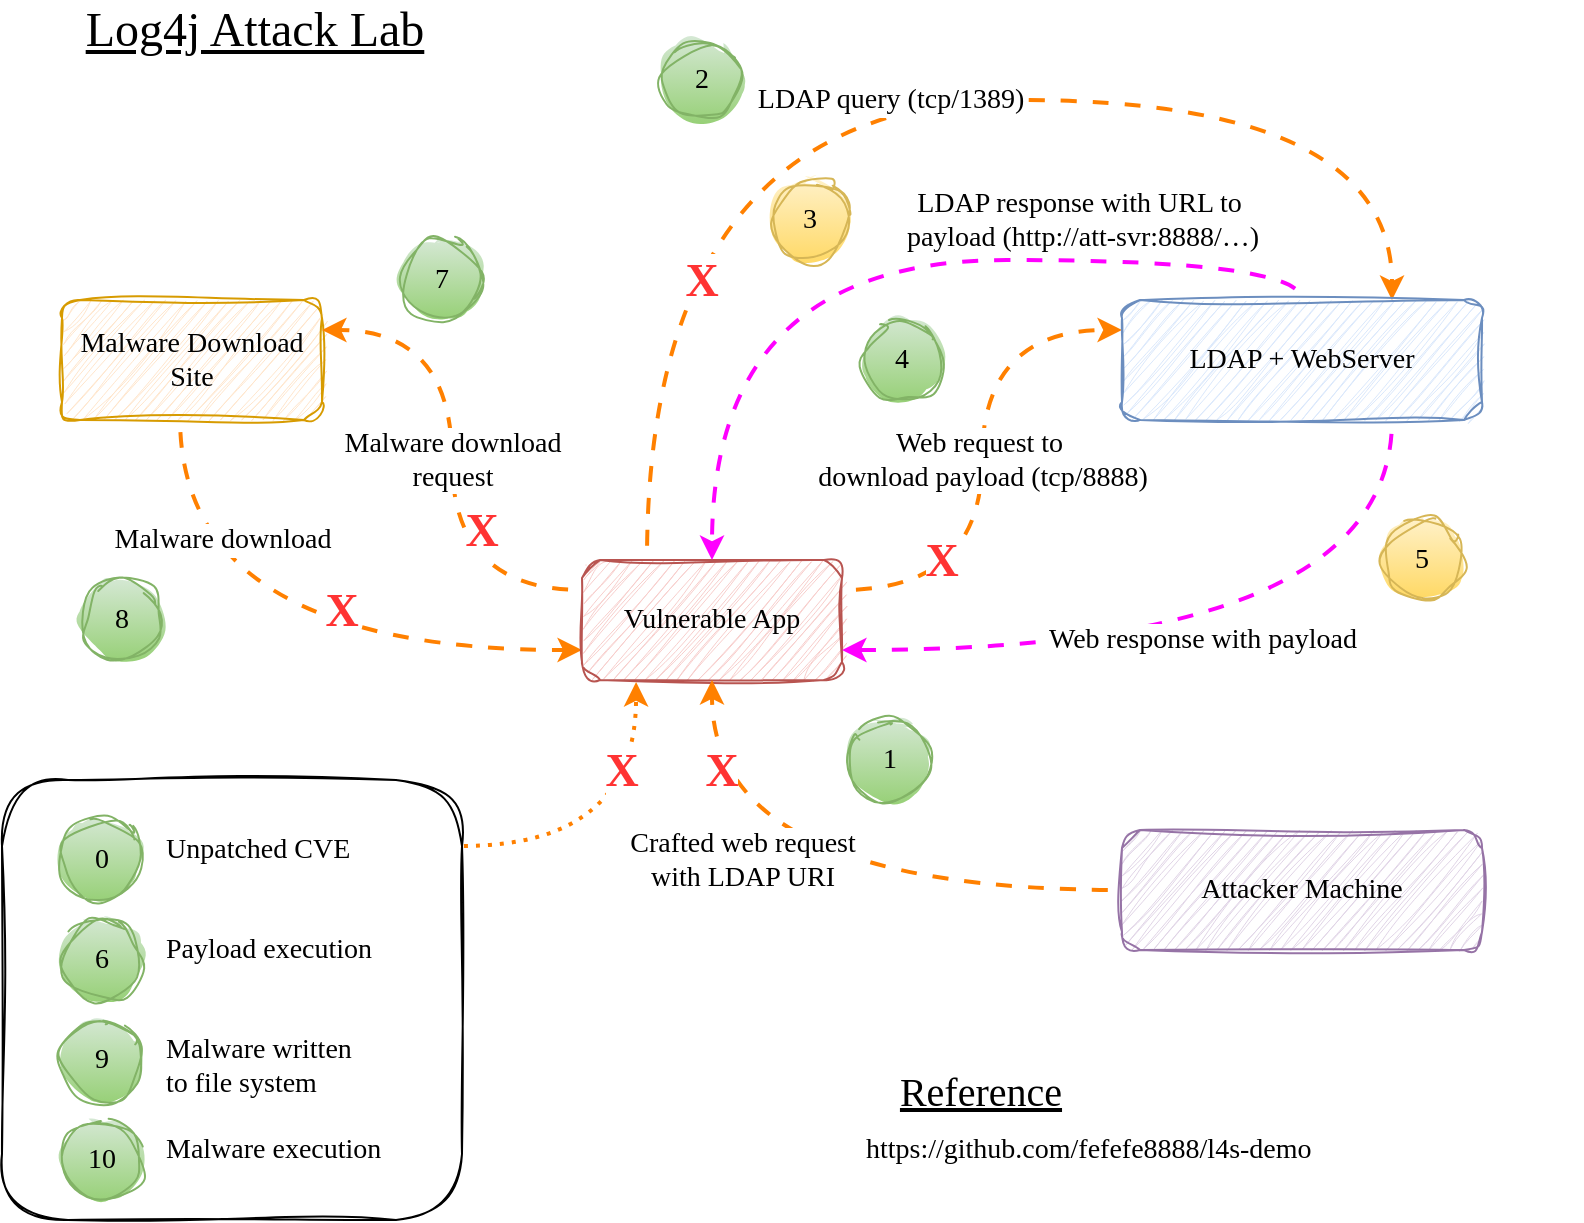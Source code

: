 <mxfile version="24.2.5" type="device" pages="2">
  <diagram name="Page-1" id="2vHV4gteYqO_gYE3zfdo">
    <mxGraphModel dx="1224" dy="868" grid="1" gridSize="10" guides="1" tooltips="1" connect="1" arrows="1" fold="1" page="1" pageScale="1" pageWidth="827" pageHeight="1169" math="0" shadow="0">
      <root>
        <mxCell id="0" />
        <mxCell id="1" parent="0" />
        <mxCell id="FC4i53UhssU2qa4jWRAD-31" value="" style="rounded=1;whiteSpace=wrap;html=1;sketch=1;jiggle=2;curveFitting=1;strokeColor=default;align=center;verticalAlign=middle;fontFamily=Gloria Hallelujah;fontSource=https%3A%2F%2Ffonts.googleapis.com%2Fcss%3Ffamily%3DGloria%2BHallelujah;fontSize=14;fontColor=default;labelBackgroundColor=default;fillColor=default;" parent="1" vertex="1">
          <mxGeometry x="30" y="500" width="230" height="220" as="geometry" />
        </mxCell>
        <mxCell id="FC4i53UhssU2qa4jWRAD-20" value="Malware download" style="edgeStyle=orthogonalEdgeStyle;curved=1;rounded=0;orthogonalLoop=1;jettySize=auto;html=1;entryX=0;entryY=0.75;entryDx=0;entryDy=0;strokeColor=#FF8000;strokeWidth=2;align=center;verticalAlign=middle;fontFamily=Gloria Hallelujah;fontSource=https%3A%2F%2Ffonts.googleapis.com%2Fcss%3Ffamily%3DGloria%2BHallelujah;fontSize=14;fontColor=default;labelBackgroundColor=default;endArrow=classic;flowAnimation=1;exitX=0.454;exitY=0.983;exitDx=0;exitDy=0;exitPerimeter=0;" parent="1" source="FC4i53UhssU2qa4jWRAD-1" target="FC4i53UhssU2qa4jWRAD-2" edge="1">
          <mxGeometry x="-0.615" y="21" relative="1" as="geometry">
            <mxPoint as="offset" />
          </mxGeometry>
        </mxCell>
        <mxCell id="FC4i53UhssU2qa4jWRAD-1" value="Malware Download&lt;div&gt;Site&lt;/div&gt;" style="rounded=1;whiteSpace=wrap;html=1;sketch=1;curveFitting=1;jiggle=2;fontFamily=Gloria Hallelujah;fontSource=https%3A%2F%2Ffonts.googleapis.com%2Fcss%3Ffamily%3DGloria%2BHallelujah;fontSize=14;fillColor=#ffe6cc;strokeColor=#d79b00;" parent="1" vertex="1">
          <mxGeometry x="60" y="260" width="130" height="60" as="geometry" />
        </mxCell>
        <mxCell id="FC4i53UhssU2qa4jWRAD-7" value="LDAP query (tcp/1389)" style="edgeStyle=orthogonalEdgeStyle;curved=1;rounded=0;orthogonalLoop=1;jettySize=auto;html=1;entryX=0.75;entryY=0;entryDx=0;entryDy=0;strokeColor=#FF8000;strokeWidth=2;align=center;verticalAlign=middle;fontFamily=Gloria Hallelujah;fontSource=https%3A%2F%2Ffonts.googleapis.com%2Fcss%3Ffamily%3DGloria%2BHallelujah;fontSize=14;fontColor=default;labelBackgroundColor=default;endArrow=classic;flowAnimation=1;exitX=0.25;exitY=0;exitDx=0;exitDy=0;" parent="1" source="FC4i53UhssU2qa4jWRAD-2" target="FC4i53UhssU2qa4jWRAD-3" edge="1">
          <mxGeometry relative="1" as="geometry">
            <Array as="points">
              <mxPoint x="353" y="160" />
              <mxPoint x="725" y="160" />
            </Array>
          </mxGeometry>
        </mxCell>
        <mxCell id="FC4i53UhssU2qa4jWRAD-14" value="Web request to&amp;nbsp;&lt;div&gt;download payload (tcp/8888)&lt;/div&gt;" style="edgeStyle=orthogonalEdgeStyle;curved=1;rounded=0;orthogonalLoop=1;jettySize=auto;html=1;exitX=1;exitY=0.25;exitDx=0;exitDy=0;entryX=0;entryY=0.25;entryDx=0;entryDy=0;strokeColor=#FF8000;strokeWidth=2;align=center;verticalAlign=middle;fontFamily=Gloria Hallelujah;fontSource=https%3A%2F%2Ffonts.googleapis.com%2Fcss%3Ffamily%3DGloria%2BHallelujah;fontSize=14;fontColor=default;labelBackgroundColor=default;endArrow=classic;flowAnimation=1;" parent="1" source="FC4i53UhssU2qa4jWRAD-2" target="FC4i53UhssU2qa4jWRAD-3" edge="1">
          <mxGeometry relative="1" as="geometry" />
        </mxCell>
        <mxCell id="FC4i53UhssU2qa4jWRAD-18" value="Malware download&lt;div&gt;request&lt;/div&gt;" style="edgeStyle=orthogonalEdgeStyle;curved=1;rounded=0;orthogonalLoop=1;jettySize=auto;html=1;exitX=0;exitY=0.25;exitDx=0;exitDy=0;entryX=1;entryY=0.25;entryDx=0;entryDy=0;strokeColor=#FF8000;strokeWidth=2;align=center;verticalAlign=middle;fontFamily=Gloria Hallelujah;fontSource=https%3A%2F%2Ffonts.googleapis.com%2Fcss%3Ffamily%3DGloria%2BHallelujah;fontSize=14;fontColor=default;labelBackgroundColor=default;endArrow=classic;flowAnimation=1;" parent="1" source="FC4i53UhssU2qa4jWRAD-2" target="FC4i53UhssU2qa4jWRAD-1" edge="1">
          <mxGeometry relative="1" as="geometry" />
        </mxCell>
        <mxCell id="FC4i53UhssU2qa4jWRAD-2" value="Vulnerable App" style="rounded=1;whiteSpace=wrap;html=1;sketch=1;curveFitting=1;jiggle=2;fontFamily=Gloria Hallelujah;fontSource=https%3A%2F%2Ffonts.googleapis.com%2Fcss%3Ffamily%3DGloria%2BHallelujah;fontSize=14;fillColor=#f8cecc;strokeColor=#b85450;" parent="1" vertex="1">
          <mxGeometry x="320" y="390" width="130" height="60" as="geometry" />
        </mxCell>
        <mxCell id="FC4i53UhssU2qa4jWRAD-11" value="LDAP response with URL to&amp;nbsp;&lt;div&gt;payload (http://att-svr:8888/…)&lt;/div&gt;" style="edgeStyle=orthogonalEdgeStyle;curved=1;rounded=0;orthogonalLoop=1;jettySize=auto;html=1;exitX=0.5;exitY=0;exitDx=0;exitDy=0;entryX=0.5;entryY=0;entryDx=0;entryDy=0;strokeColor=#FF00FF;strokeWidth=2;align=center;verticalAlign=middle;fontFamily=Gloria Hallelujah;fontSource=https%3A%2F%2Ffonts.googleapis.com%2Fcss%3Ffamily%3DGloria%2BHallelujah;fontSize=14;fontColor=default;labelBackgroundColor=default;endArrow=classic;flowAnimation=1;" parent="1" source="FC4i53UhssU2qa4jWRAD-3" target="FC4i53UhssU2qa4jWRAD-2" edge="1">
          <mxGeometry x="-0.441" y="-20" relative="1" as="geometry">
            <mxPoint as="offset" />
          </mxGeometry>
        </mxCell>
        <mxCell id="FC4i53UhssU2qa4jWRAD-16" value="Web response with payload" style="edgeStyle=orthogonalEdgeStyle;curved=1;rounded=0;orthogonalLoop=1;jettySize=auto;html=1;entryX=1;entryY=0.75;entryDx=0;entryDy=0;strokeColor=#FF00FF;strokeWidth=2;align=center;verticalAlign=middle;fontFamily=Gloria Hallelujah;fontSource=https%3A%2F%2Ffonts.googleapis.com%2Fcss%3Ffamily%3DGloria%2BHallelujah;fontSize=14;fontColor=default;labelBackgroundColor=default;endArrow=classic;flowAnimation=1;exitX=0.75;exitY=1;exitDx=0;exitDy=0;" parent="1" source="FC4i53UhssU2qa4jWRAD-3" target="FC4i53UhssU2qa4jWRAD-2" edge="1">
          <mxGeometry x="0.077" y="-5" relative="1" as="geometry">
            <mxPoint as="offset" />
          </mxGeometry>
        </mxCell>
        <mxCell id="FC4i53UhssU2qa4jWRAD-3" value="LDAP + WebServer" style="rounded=1;whiteSpace=wrap;html=1;sketch=1;curveFitting=1;jiggle=2;fontFamily=Gloria Hallelujah;fontSource=https%3A%2F%2Ffonts.googleapis.com%2Fcss%3Ffamily%3DGloria%2BHallelujah;fontSize=14;fillColor=#dae8fc;strokeColor=#6c8ebf;" parent="1" vertex="1">
          <mxGeometry x="590" y="260" width="180" height="60" as="geometry" />
        </mxCell>
        <mxCell id="FC4i53UhssU2qa4jWRAD-5" value="Crafted web request&lt;div&gt;with LDAP URI&lt;/div&gt;" style="edgeStyle=orthogonalEdgeStyle;rounded=0;orthogonalLoop=1;jettySize=auto;html=1;entryX=0.5;entryY=1;entryDx=0;entryDy=0;fontFamily=Gloria Hallelujah;fontSource=https%3A%2F%2Ffonts.googleapis.com%2Fcss%3Ffamily%3DGloria%2BHallelujah;fontSize=14;fontColor=default;flowAnimation=1;curved=1;strokeWidth=2;strokeColor=#FF8000;" parent="1" source="FC4i53UhssU2qa4jWRAD-4" target="FC4i53UhssU2qa4jWRAD-2" edge="1">
          <mxGeometry x="0.419" y="-15" relative="1" as="geometry">
            <mxPoint as="offset" />
          </mxGeometry>
        </mxCell>
        <mxCell id="FC4i53UhssU2qa4jWRAD-4" value="Attacker Machine" style="rounded=1;whiteSpace=wrap;html=1;sketch=1;curveFitting=1;jiggle=2;fontFamily=Gloria Hallelujah;fontSource=https%3A%2F%2Ffonts.googleapis.com%2Fcss%3Ffamily%3DGloria%2BHallelujah;fontSize=14;fillColor=#e1d5e7;strokeColor=#9673a6;" parent="1" vertex="1">
          <mxGeometry x="590" y="525" width="180" height="60" as="geometry" />
        </mxCell>
        <mxCell id="FC4i53UhssU2qa4jWRAD-8" value="1" style="ellipse;whiteSpace=wrap;html=1;aspect=fixed;rounded=1;sketch=1;jiggle=2;curveFitting=1;strokeColor=#82b366;align=center;verticalAlign=middle;fontFamily=Gloria Hallelujah;fontSource=https%3A%2F%2Ffonts.googleapis.com%2Fcss%3Ffamily%3DGloria%2BHallelujah;fontSize=14;labelBackgroundColor=none;fillColor=#d5e8d4;gradientColor=#97d077;" parent="1" vertex="1">
          <mxGeometry x="454" y="470" width="40" height="40" as="geometry" />
        </mxCell>
        <mxCell id="FC4i53UhssU2qa4jWRAD-9" value="2" style="ellipse;whiteSpace=wrap;html=1;aspect=fixed;rounded=1;sketch=1;jiggle=2;curveFitting=1;strokeColor=#82b366;align=center;verticalAlign=middle;fontFamily=Gloria Hallelujah;fontSource=https%3A%2F%2Ffonts.googleapis.com%2Fcss%3Ffamily%3DGloria%2BHallelujah;fontSize=14;labelBackgroundColor=none;fillColor=#d5e8d4;gradientColor=#97d077;" parent="1" vertex="1">
          <mxGeometry x="360" y="130" width="40" height="40" as="geometry" />
        </mxCell>
        <mxCell id="FC4i53UhssU2qa4jWRAD-12" value="3" style="ellipse;whiteSpace=wrap;html=1;aspect=fixed;rounded=1;sketch=1;jiggle=2;curveFitting=1;strokeColor=#d6b656;align=center;verticalAlign=middle;fontFamily=Gloria Hallelujah;fontSource=https%3A%2F%2Ffonts.googleapis.com%2Fcss%3Ffamily%3DGloria%2BHallelujah;fontSize=14;labelBackgroundColor=none;fillColor=#fff2cc;gradientColor=#ffd966;" parent="1" vertex="1">
          <mxGeometry x="414" y="200" width="40" height="40" as="geometry" />
        </mxCell>
        <mxCell id="FC4i53UhssU2qa4jWRAD-15" value="4" style="ellipse;whiteSpace=wrap;html=1;aspect=fixed;rounded=1;sketch=1;jiggle=2;curveFitting=1;strokeColor=#82b366;align=center;verticalAlign=middle;fontFamily=Gloria Hallelujah;fontSource=https%3A%2F%2Ffonts.googleapis.com%2Fcss%3Ffamily%3DGloria%2BHallelujah;fontSize=14;labelBackgroundColor=none;fillColor=#d5e8d4;gradientColor=#97d077;" parent="1" vertex="1">
          <mxGeometry x="460" y="270" width="40" height="40" as="geometry" />
        </mxCell>
        <mxCell id="FC4i53UhssU2qa4jWRAD-17" value="5" style="ellipse;whiteSpace=wrap;html=1;aspect=fixed;rounded=1;sketch=1;jiggle=2;curveFitting=1;strokeColor=#d6b656;align=center;verticalAlign=middle;fontFamily=Gloria Hallelujah;fontSource=https%3A%2F%2Ffonts.googleapis.com%2Fcss%3Ffamily%3DGloria%2BHallelujah;fontSize=14;labelBackgroundColor=none;fillColor=#fff2cc;gradientColor=#ffd966;" parent="1" vertex="1">
          <mxGeometry x="720" y="370" width="40" height="40" as="geometry" />
        </mxCell>
        <mxCell id="FC4i53UhssU2qa4jWRAD-19" value="7" style="ellipse;whiteSpace=wrap;html=1;aspect=fixed;rounded=1;sketch=1;jiggle=2;curveFitting=1;strokeColor=#82b366;align=center;verticalAlign=middle;fontFamily=Gloria Hallelujah;fontSource=https%3A%2F%2Ffonts.googleapis.com%2Fcss%3Ffamily%3DGloria%2BHallelujah;fontSize=14;labelBackgroundColor=none;fillColor=#d5e8d4;gradientColor=#97d077;" parent="1" vertex="1">
          <mxGeometry x="230" y="230" width="40" height="40" as="geometry" />
        </mxCell>
        <mxCell id="FC4i53UhssU2qa4jWRAD-21" value="8" style="ellipse;whiteSpace=wrap;html=1;aspect=fixed;rounded=1;sketch=1;jiggle=2;curveFitting=1;strokeColor=#82b366;align=center;verticalAlign=middle;fontFamily=Gloria Hallelujah;fontSource=https%3A%2F%2Ffonts.googleapis.com%2Fcss%3Ffamily%3DGloria%2BHallelujah;fontSize=14;labelBackgroundColor=none;fillColor=#d5e8d4;gradientColor=#97d077;" parent="1" vertex="1">
          <mxGeometry x="70" y="400" width="40" height="40" as="geometry" />
        </mxCell>
        <mxCell id="FC4i53UhssU2qa4jWRAD-23" value="0" style="ellipse;whiteSpace=wrap;html=1;aspect=fixed;rounded=1;sketch=1;jiggle=2;curveFitting=1;strokeColor=#82b366;align=center;verticalAlign=middle;fontFamily=Gloria Hallelujah;fontSource=https%3A%2F%2Ffonts.googleapis.com%2Fcss%3Ffamily%3DGloria%2BHallelujah;fontSize=14;labelBackgroundColor=none;fillColor=#d5e8d4;gradientColor=#97d077;" parent="1" vertex="1">
          <mxGeometry x="60" y="520" width="40" height="40" as="geometry" />
        </mxCell>
        <mxCell id="FC4i53UhssU2qa4jWRAD-24" value="6" style="ellipse;whiteSpace=wrap;html=1;aspect=fixed;rounded=1;sketch=1;jiggle=2;curveFitting=1;strokeColor=#82b366;align=center;verticalAlign=middle;fontFamily=Gloria Hallelujah;fontSource=https%3A%2F%2Ffonts.googleapis.com%2Fcss%3Ffamily%3DGloria%2BHallelujah;fontSize=14;labelBackgroundColor=none;fillColor=#d5e8d4;gradientColor=#97d077;" parent="1" vertex="1">
          <mxGeometry x="60" y="570" width="40" height="40" as="geometry" />
        </mxCell>
        <mxCell id="FC4i53UhssU2qa4jWRAD-25" value="9" style="ellipse;whiteSpace=wrap;html=1;aspect=fixed;rounded=1;sketch=1;jiggle=2;curveFitting=1;strokeColor=#82b366;align=center;verticalAlign=middle;fontFamily=Gloria Hallelujah;fontSource=https%3A%2F%2Ffonts.googleapis.com%2Fcss%3Ffamily%3DGloria%2BHallelujah;fontSize=14;labelBackgroundColor=none;fillColor=#d5e8d4;gradientColor=#97d077;" parent="1" vertex="1">
          <mxGeometry x="60" y="620" width="40" height="40" as="geometry" />
        </mxCell>
        <mxCell id="FC4i53UhssU2qa4jWRAD-26" value="10" style="ellipse;whiteSpace=wrap;html=1;aspect=fixed;rounded=1;sketch=1;jiggle=2;curveFitting=1;strokeColor=#82b366;align=center;verticalAlign=middle;fontFamily=Gloria Hallelujah;fontSource=https%3A%2F%2Ffonts.googleapis.com%2Fcss%3Ffamily%3DGloria%2BHallelujah;fontSize=14;labelBackgroundColor=none;fillColor=#d5e8d4;gradientColor=#97d077;" parent="1" vertex="1">
          <mxGeometry x="60" y="670" width="40" height="40" as="geometry" />
        </mxCell>
        <mxCell id="FC4i53UhssU2qa4jWRAD-27" value="Unpatched CVE" style="text;whiteSpace=wrap;fontFamily=Gloria Hallelujah;fontSource=https%3A%2F%2Ffonts.googleapis.com%2Fcss%3Ffamily%3DGloria%2BHallelujah;fontSize=14;fontColor=default;labelBackgroundColor=default;" parent="1" vertex="1">
          <mxGeometry x="110" y="520" width="130" height="40" as="geometry" />
        </mxCell>
        <mxCell id="FC4i53UhssU2qa4jWRAD-28" value="Payload execution" style="text;whiteSpace=wrap;fontFamily=Gloria Hallelujah;fontSource=https%3A%2F%2Ffonts.googleapis.com%2Fcss%3Ffamily%3DGloria%2BHallelujah;fontSize=14;fontColor=default;labelBackgroundColor=default;" parent="1" vertex="1">
          <mxGeometry x="110" y="570" width="150" height="40" as="geometry" />
        </mxCell>
        <mxCell id="FC4i53UhssU2qa4jWRAD-29" value="Malware written &#xa;to file system" style="text;whiteSpace=wrap;fontFamily=Gloria Hallelujah;fontSource=https%3A%2F%2Ffonts.googleapis.com%2Fcss%3Ffamily%3DGloria%2BHallelujah;fontSize=14;fontColor=default;labelBackgroundColor=default;" parent="1" vertex="1">
          <mxGeometry x="110" y="620" width="260" height="40" as="geometry" />
        </mxCell>
        <mxCell id="FC4i53UhssU2qa4jWRAD-30" value="Malware execution" style="text;whiteSpace=wrap;fontFamily=Gloria Hallelujah;fontSource=https%3A%2F%2Ffonts.googleapis.com%2Fcss%3Ffamily%3DGloria%2BHallelujah;fontSize=14;fontColor=default;labelBackgroundColor=default;" parent="1" vertex="1">
          <mxGeometry x="110" y="670" width="160" height="40" as="geometry" />
        </mxCell>
        <mxCell id="FC4i53UhssU2qa4jWRAD-33" style="edgeStyle=orthogonalEdgeStyle;curved=1;rounded=0;orthogonalLoop=1;jettySize=auto;html=1;exitX=1;exitY=0.15;exitDx=0;exitDy=0;entryX=0.208;entryY=1.017;entryDx=0;entryDy=0;entryPerimeter=0;strokeColor=#FF8000;strokeWidth=2;align=center;verticalAlign=middle;fontFamily=Gloria Hallelujah;fontSource=https%3A%2F%2Ffonts.googleapis.com%2Fcss%3Ffamily%3DGloria%2BHallelujah;fontSize=14;fontColor=default;labelBackgroundColor=default;endArrow=classic;flowAnimation=1;dashed=1;dashPattern=1 2;exitPerimeter=0;" parent="1" source="FC4i53UhssU2qa4jWRAD-31" target="FC4i53UhssU2qa4jWRAD-2" edge="1">
          <mxGeometry relative="1" as="geometry" />
        </mxCell>
        <mxCell id="FC4i53UhssU2qa4jWRAD-34" value="Log4j Attack Lab" style="text;html=1;align=center;verticalAlign=middle;whiteSpace=wrap;rounded=0;fontFamily=Gloria Hallelujah;fontSource=https%3A%2F%2Ffonts.googleapis.com%2Fcss%3Ffamily%3DGloria%2BHallelujah;fontSize=24;fontColor=default;labelBackgroundColor=default;fontStyle=4" parent="1" vertex="1">
          <mxGeometry x="30" y="110" width="253" height="30" as="geometry" />
        </mxCell>
        <mxCell id="FC4i53UhssU2qa4jWRAD-36" value="Reference" style="text;html=1;align=center;verticalAlign=middle;whiteSpace=wrap;rounded=0;fontFamily=Gloria Hallelujah;fontSource=https%3A%2F%2Ffonts.googleapis.com%2Fcss%3Ffamily%3DGloria%2BHallelujah;fontSize=20;fontColor=default;labelBackgroundColor=default;fontStyle=4" parent="1" vertex="1">
          <mxGeometry x="447.5" y="640" width="142.5" height="30" as="geometry" />
        </mxCell>
        <UserObject label="https://github.com/fefefe8888/l4s-demo" link="https://github.com/fefefe8888/l4s-demo" id="FC4i53UhssU2qa4jWRAD-37">
          <mxCell style="text;whiteSpace=wrap;fontFamily=Gloria Hallelujah;fontSource=https%3A%2F%2Ffonts.googleapis.com%2Fcss%3Ffamily%3DGloria%2BHallelujah;fontSize=14;fontColor=default;labelBackgroundColor=default;" parent="1" vertex="1">
            <mxGeometry x="460" y="670" width="310" height="40" as="geometry" />
          </mxCell>
        </UserObject>
        <mxCell id="FC4i53UhssU2qa4jWRAD-39" value="" style="shape=image;imageAspect=0;aspect=fixed;verticalLabelPosition=bottom;verticalAlign=top;rounded=1;sketch=1;jiggle=2;curveFitting=1;strokeColor=default;align=center;fontFamily=Gloria Hallelujah;fontSource=https%3A%2F%2Ffonts.googleapis.com%2Fcss%3Ffamily%3DGloria%2BHallelujah;fontSize=14;fontColor=default;labelBackgroundColor=default;fillColor=default;image=https://cdni.iconscout.com/illustration/premium/thumb/hacker-3354776-2810790.png?f=webp;" parent="1" vertex="1">
          <mxGeometry x="700" y="440" width="120" height="120" as="geometry" />
        </mxCell>
        <mxCell id="FC4i53UhssU2qa4jWRAD-41" value="" style="shape=image;imageAspect=0;aspect=fixed;verticalLabelPosition=bottom;verticalAlign=top;rounded=1;sketch=1;jiggle=2;curveFitting=1;strokeColor=default;align=center;fontFamily=Gloria Hallelujah;fontSource=https%3A%2F%2Ffonts.googleapis.com%2Fcss%3Ffamily%3DGloria%2BHallelujah;fontSize=14;fontColor=default;labelBackgroundColor=default;fillColor=default;image=https://images.crunchbase.com/image/upload/c_pad,f_auto,q_auto:eco,dpr_1/rfuwf3yqq2cermkmrej6;" parent="1" vertex="1">
          <mxGeometry x="31.63" y="460" width="38.37" height="50" as="geometry" />
        </mxCell>
        <mxCell id="FC4i53UhssU2qa4jWRAD-42" value="" style="shape=image;imageAspect=0;aspect=fixed;verticalLabelPosition=bottom;verticalAlign=top;rounded=1;sketch=1;jiggle=2;curveFitting=1;strokeColor=default;align=center;fontFamily=Gloria Hallelujah;fontSource=https%3A%2F%2Ffonts.googleapis.com%2Fcss%3Ffamily%3DGloria%2BHallelujah;fontSize=14;fontColor=default;labelBackgroundColor=default;fillColor=default;image=https://images.crunchbase.com/image/upload/c_pad,f_auto,q_auto:eco,dpr_1/rfuwf3yqq2cermkmrej6;" parent="1" vertex="1">
          <mxGeometry x="46.98" y="390" width="23.02" height="30" as="geometry" />
        </mxCell>
        <mxCell id="FC4i53UhssU2qa4jWRAD-43" value="" style="shape=image;imageAspect=0;aspect=fixed;verticalLabelPosition=bottom;verticalAlign=top;rounded=1;sketch=1;jiggle=2;curveFitting=1;strokeColor=default;align=center;fontFamily=Gloria Hallelujah;fontSource=https%3A%2F%2Ffonts.googleapis.com%2Fcss%3Ffamily%3DGloria%2BHallelujah;fontSize=14;fontColor=default;labelBackgroundColor=default;fillColor=default;image=https://images.crunchbase.com/image/upload/c_pad,f_auto,q_auto:eco,dpr_1/rfuwf3yqq2cermkmrej6;" parent="1" vertex="1">
          <mxGeometry x="206.98" y="220" width="23.02" height="30" as="geometry" />
        </mxCell>
        <mxCell id="FC4i53UhssU2qa4jWRAD-44" value="" style="shape=image;imageAspect=0;aspect=fixed;verticalLabelPosition=bottom;verticalAlign=top;rounded=1;sketch=1;jiggle=2;curveFitting=1;strokeColor=default;align=center;fontFamily=Gloria Hallelujah;fontSource=https%3A%2F%2Ffonts.googleapis.com%2Fcss%3Ffamily%3DGloria%2BHallelujah;fontSize=14;fontColor=default;labelBackgroundColor=default;fillColor=default;image=https://images.crunchbase.com/image/upload/c_pad,f_auto,q_auto:eco,dpr_1/rfuwf3yqq2cermkmrej6;" parent="1" vertex="1">
          <mxGeometry x="330" y="120" width="23.02" height="30" as="geometry" />
        </mxCell>
        <mxCell id="FC4i53UhssU2qa4jWRAD-45" value="" style="shape=image;imageAspect=0;aspect=fixed;verticalLabelPosition=bottom;verticalAlign=top;rounded=1;sketch=1;jiggle=2;curveFitting=1;strokeColor=default;align=center;fontFamily=Gloria Hallelujah;fontSource=https%3A%2F%2Ffonts.googleapis.com%2Fcss%3Ffamily%3DGloria%2BHallelujah;fontSize=14;fontColor=default;labelBackgroundColor=default;fillColor=default;image=https://images.crunchbase.com/image/upload/c_pad,f_auto,q_auto:eco,dpr_1/rfuwf3yqq2cermkmrej6;" parent="1" vertex="1">
          <mxGeometry x="500" y="260" width="23.02" height="30" as="geometry" />
        </mxCell>
        <mxCell id="FC4i53UhssU2qa4jWRAD-46" value="" style="shape=image;imageAspect=0;aspect=fixed;verticalLabelPosition=bottom;verticalAlign=top;rounded=1;sketch=1;jiggle=2;curveFitting=1;strokeColor=default;align=center;fontFamily=Gloria Hallelujah;fontSource=https%3A%2F%2Ffonts.googleapis.com%2Fcss%3Ffamily%3DGloria%2BHallelujah;fontSize=14;fontColor=default;labelBackgroundColor=default;fillColor=default;image=https://images.crunchbase.com/image/upload/c_pad,f_auto,q_auto:eco,dpr_1/rfuwf3yqq2cermkmrej6;" parent="1" vertex="1">
          <mxGeometry x="494" y="450" width="23.02" height="30" as="geometry" />
        </mxCell>
        <mxCell id="FC4i53UhssU2qa4jWRAD-47" value="X" style="text;html=1;align=center;verticalAlign=middle;whiteSpace=wrap;rounded=0;fontFamily=Gloria Hallelujah;fontSource=https%3A%2F%2Ffonts.googleapis.com%2Fcss%3Ffamily%3DGloria%2BHallelujah;fontSize=23;fontColor=#FF3333;labelBackgroundColor=default;fontStyle=1" parent="1" vertex="1">
          <mxGeometry x="170" y="400" width="60" height="30" as="geometry" />
        </mxCell>
        <mxCell id="FC4i53UhssU2qa4jWRAD-48" value="X" style="text;html=1;align=center;verticalAlign=middle;whiteSpace=wrap;rounded=0;fontFamily=Gloria Hallelujah;fontSource=https%3A%2F%2Ffonts.googleapis.com%2Fcss%3Ffamily%3DGloria%2BHallelujah;fontSize=23;fontColor=#FF3333;labelBackgroundColor=default;fontStyle=1" parent="1" vertex="1">
          <mxGeometry x="240" y="360" width="60" height="30" as="geometry" />
        </mxCell>
        <mxCell id="FC4i53UhssU2qa4jWRAD-49" value="X" style="text;html=1;align=center;verticalAlign=middle;whiteSpace=wrap;rounded=0;fontFamily=Gloria Hallelujah;fontSource=https%3A%2F%2Ffonts.googleapis.com%2Fcss%3Ffamily%3DGloria%2BHallelujah;fontSize=23;fontColor=#FF3333;labelBackgroundColor=default;fontStyle=1" parent="1" vertex="1">
          <mxGeometry x="350" y="235" width="60" height="30" as="geometry" />
        </mxCell>
        <mxCell id="FC4i53UhssU2qa4jWRAD-50" value="X" style="text;html=1;align=center;verticalAlign=middle;whiteSpace=wrap;rounded=0;fontFamily=Gloria Hallelujah;fontSource=https%3A%2F%2Ffonts.googleapis.com%2Fcss%3Ffamily%3DGloria%2BHallelujah;fontSize=23;fontColor=#FF3333;labelBackgroundColor=default;fontStyle=1" parent="1" vertex="1">
          <mxGeometry x="470" y="375" width="60" height="30" as="geometry" />
        </mxCell>
        <mxCell id="FC4i53UhssU2qa4jWRAD-51" value="X" style="text;html=1;align=center;verticalAlign=middle;whiteSpace=wrap;rounded=0;fontFamily=Gloria Hallelujah;fontSource=https%3A%2F%2Ffonts.googleapis.com%2Fcss%3Ffamily%3DGloria%2BHallelujah;fontSize=23;fontColor=#FF3333;labelBackgroundColor=default;fontStyle=1" parent="1" vertex="1">
          <mxGeometry x="360" y="480" width="60" height="30" as="geometry" />
        </mxCell>
        <mxCell id="FC4i53UhssU2qa4jWRAD-52" value="X" style="text;html=1;align=center;verticalAlign=middle;whiteSpace=wrap;rounded=0;fontFamily=Gloria Hallelujah;fontSource=https%3A%2F%2Ffonts.googleapis.com%2Fcss%3Ffamily%3DGloria%2BHallelujah;fontSize=23;fontColor=#FF3333;labelBackgroundColor=default;fontStyle=1" parent="1" vertex="1">
          <mxGeometry x="310" y="480" width="60" height="30" as="geometry" />
        </mxCell>
      </root>
    </mxGraphModel>
  </diagram>
  <diagram id="33PxgUaOUrras-6Qu4vc" name="Page-2">
    <mxGraphModel dx="644" dy="457" grid="1" gridSize="10" guides="1" tooltips="1" connect="1" arrows="1" fold="1" page="1" pageScale="1" pageWidth="850" pageHeight="1100" math="0" shadow="0">
      <root>
        <mxCell id="0" />
        <mxCell id="1" parent="0" />
        <mxCell id="wWrjS2-vFf6JOiWf1tD7-1" value="Legacy OS" style="rounded=1;whiteSpace=wrap;html=1;sketch=1;hachureGap=4;jiggle=2;curveFitting=1;fontFamily=Architects Daughter;fontSource=https%3A%2F%2Ffonts.googleapis.com%2Fcss%3Ffamily%3DArchitects%2BDaughter;fontSize=16;" vertex="1" parent="1">
          <mxGeometry x="260" y="440" width="120" height="60" as="geometry" />
        </mxCell>
        <mxCell id="NKV0bgsgyVKdSUT56K4s-7" style="edgeStyle=orthogonalEdgeStyle;rounded=0;hachureGap=4;orthogonalLoop=1;jettySize=auto;html=1;exitX=0.5;exitY=1;exitDx=0;exitDy=0;entryX=0.5;entryY=0;entryDx=0;entryDy=0;fontFamily=Architects Daughter;fontSource=https%3A%2F%2Ffonts.googleapis.com%2Fcss%3Ffamily%3DArchitects%2BDaughter;flowAnimation=1;strokeWidth=2;strokeColor=#FF00FF;" edge="1" parent="1" source="wWrjS2-vFf6JOiWf1tD7-2" target="wWrjS2-vFf6JOiWf1tD7-1">
          <mxGeometry relative="1" as="geometry" />
        </mxCell>
        <mxCell id="wWrjS2-vFf6JOiWf1tD7-2" value="Supported OS&lt;br&gt;(WAAS)" style="rounded=1;whiteSpace=wrap;html=1;sketch=1;hachureGap=4;jiggle=2;curveFitting=1;fontFamily=Architects Daughter;fontSource=https%3A%2F%2Ffonts.googleapis.com%2Fcss%3Ffamily%3DArchitects%2BDaughter;fontSize=16;" vertex="1" parent="1">
          <mxGeometry x="260" y="300" width="120" height="60" as="geometry" />
        </mxCell>
        <mxCell id="wWrjS2-vFf6JOiWf1tD7-3" value="" style="whiteSpace=wrap;html=1;aspect=fixed;sketch=1;hachureGap=4;jiggle=2;curveFitting=1;fontFamily=Architects Daughter;fontSource=https%3A%2F%2Ffonts.googleapis.com%2Fcss%3Ffamily%3DArchitects%2BDaughter;" vertex="1" parent="1">
          <mxGeometry x="360" y="350" width="50" height="50" as="geometry" />
        </mxCell>
        <mxCell id="NKV0bgsgyVKdSUT56K4s-1" value="" style="shape=image;imageAspect=0;aspect=fixed;verticalLabelPosition=bottom;verticalAlign=top;rounded=1;sketch=1;jiggle=2;curveFitting=1;strokeColor=default;align=center;fontFamily=Gloria Hallelujah;fontSource=https%3A%2F%2Ffonts.googleapis.com%2Fcss%3Ffamily%3DGloria%2BHallelujah;fontSize=14;fontColor=default;labelBackgroundColor=default;fillColor=default;image=https://images.crunchbase.com/image/upload/c_pad,f_auto,q_auto:eco,dpr_1/rfuwf3yqq2cermkmrej6;" vertex="1" parent="1">
          <mxGeometry x="373.49" y="360" width="23.02" height="30" as="geometry" />
        </mxCell>
        <mxCell id="NKV0bgsgyVKdSUT56K4s-3" style="edgeStyle=orthogonalEdgeStyle;rounded=0;sketch=1;hachureGap=4;jiggle=2;curveFitting=1;orthogonalLoop=1;jettySize=auto;html=1;entryX=1;entryY=0.5;entryDx=0;entryDy=0;fontFamily=Architects Daughter;fontSource=https%3A%2F%2Ffonts.googleapis.com%2Fcss%3Ffamily%3DArchitects%2BDaughter;exitX=0.5;exitY=1;exitDx=0;exitDy=0;" edge="1" parent="1" source="NKV0bgsgyVKdSUT56K4s-2" target="wWrjS2-vFf6JOiWf1tD7-3">
          <mxGeometry relative="1" as="geometry" />
        </mxCell>
        <mxCell id="NKV0bgsgyVKdSUT56K4s-2" value="Defender" style="text;html=1;align=center;verticalAlign=middle;whiteSpace=wrap;rounded=0;fontFamily=Architects Daughter;fontSource=https%3A%2F%2Ffonts.googleapis.com%2Fcss%3Ffamily%3DArchitects%2BDaughter;fontSize=20;" vertex="1" parent="1">
          <mxGeometry x="450" y="320" width="60" height="30" as="geometry" />
        </mxCell>
        <mxCell id="NKV0bgsgyVKdSUT56K4s-5" value="Before" style="edgeStyle=orthogonalEdgeStyle;rounded=0;hachureGap=4;orthogonalLoop=1;jettySize=auto;html=1;entryX=0;entryY=0.5;entryDx=0;entryDy=0;fontFamily=Architects Daughter;fontSource=https%3A%2F%2Ffonts.googleapis.com%2Fcss%3Ffamily%3DArchitects%2BDaughter;fontSize=16;flowAnimation=1;strokeWidth=2;" edge="1" parent="1" source="NKV0bgsgyVKdSUT56K4s-4" target="wWrjS2-vFf6JOiWf1tD7-1">
          <mxGeometry relative="1" as="geometry">
            <mxPoint as="offset" />
          </mxGeometry>
        </mxCell>
        <mxCell id="NKV0bgsgyVKdSUT56K4s-6" value="After" style="edgeStyle=orthogonalEdgeStyle;rounded=0;hachureGap=4;orthogonalLoop=1;jettySize=auto;html=1;entryX=0;entryY=0.5;entryDx=0;entryDy=0;fontFamily=Architects Daughter;fontSource=https%3A%2F%2Ffonts.googleapis.com%2Fcss%3Ffamily%3DArchitects%2BDaughter;exitX=0.75;exitY=0.1;exitDx=0;exitDy=0;exitPerimeter=0;fontSize=16;flowAnimation=1;strokeWidth=2;strokeColor=#FF00FF;" edge="1" parent="1" source="NKV0bgsgyVKdSUT56K4s-4" target="wWrjS2-vFf6JOiWf1tD7-2">
          <mxGeometry x="0.443" y="20" relative="1" as="geometry">
            <Array as="points">
              <mxPoint x="170" y="346" />
              <mxPoint x="170" y="330" />
            </Array>
            <mxPoint as="offset" />
          </mxGeometry>
        </mxCell>
        <mxCell id="NKV0bgsgyVKdSUT56K4s-4" value="User" style="shape=umlActor;verticalLabelPosition=bottom;verticalAlign=top;html=1;outlineConnect=0;sketch=1;hachureGap=4;jiggle=2;curveFitting=1;fontFamily=Architects Daughter;fontSource=https%3A%2F%2Ffonts.googleapis.com%2Fcss%3Ffamily%3DArchitects%2BDaughter;fontSize=16;" vertex="1" parent="1">
          <mxGeometry x="110" y="340" width="30" height="60" as="geometry" />
        </mxCell>
      </root>
    </mxGraphModel>
  </diagram>
</mxfile>
